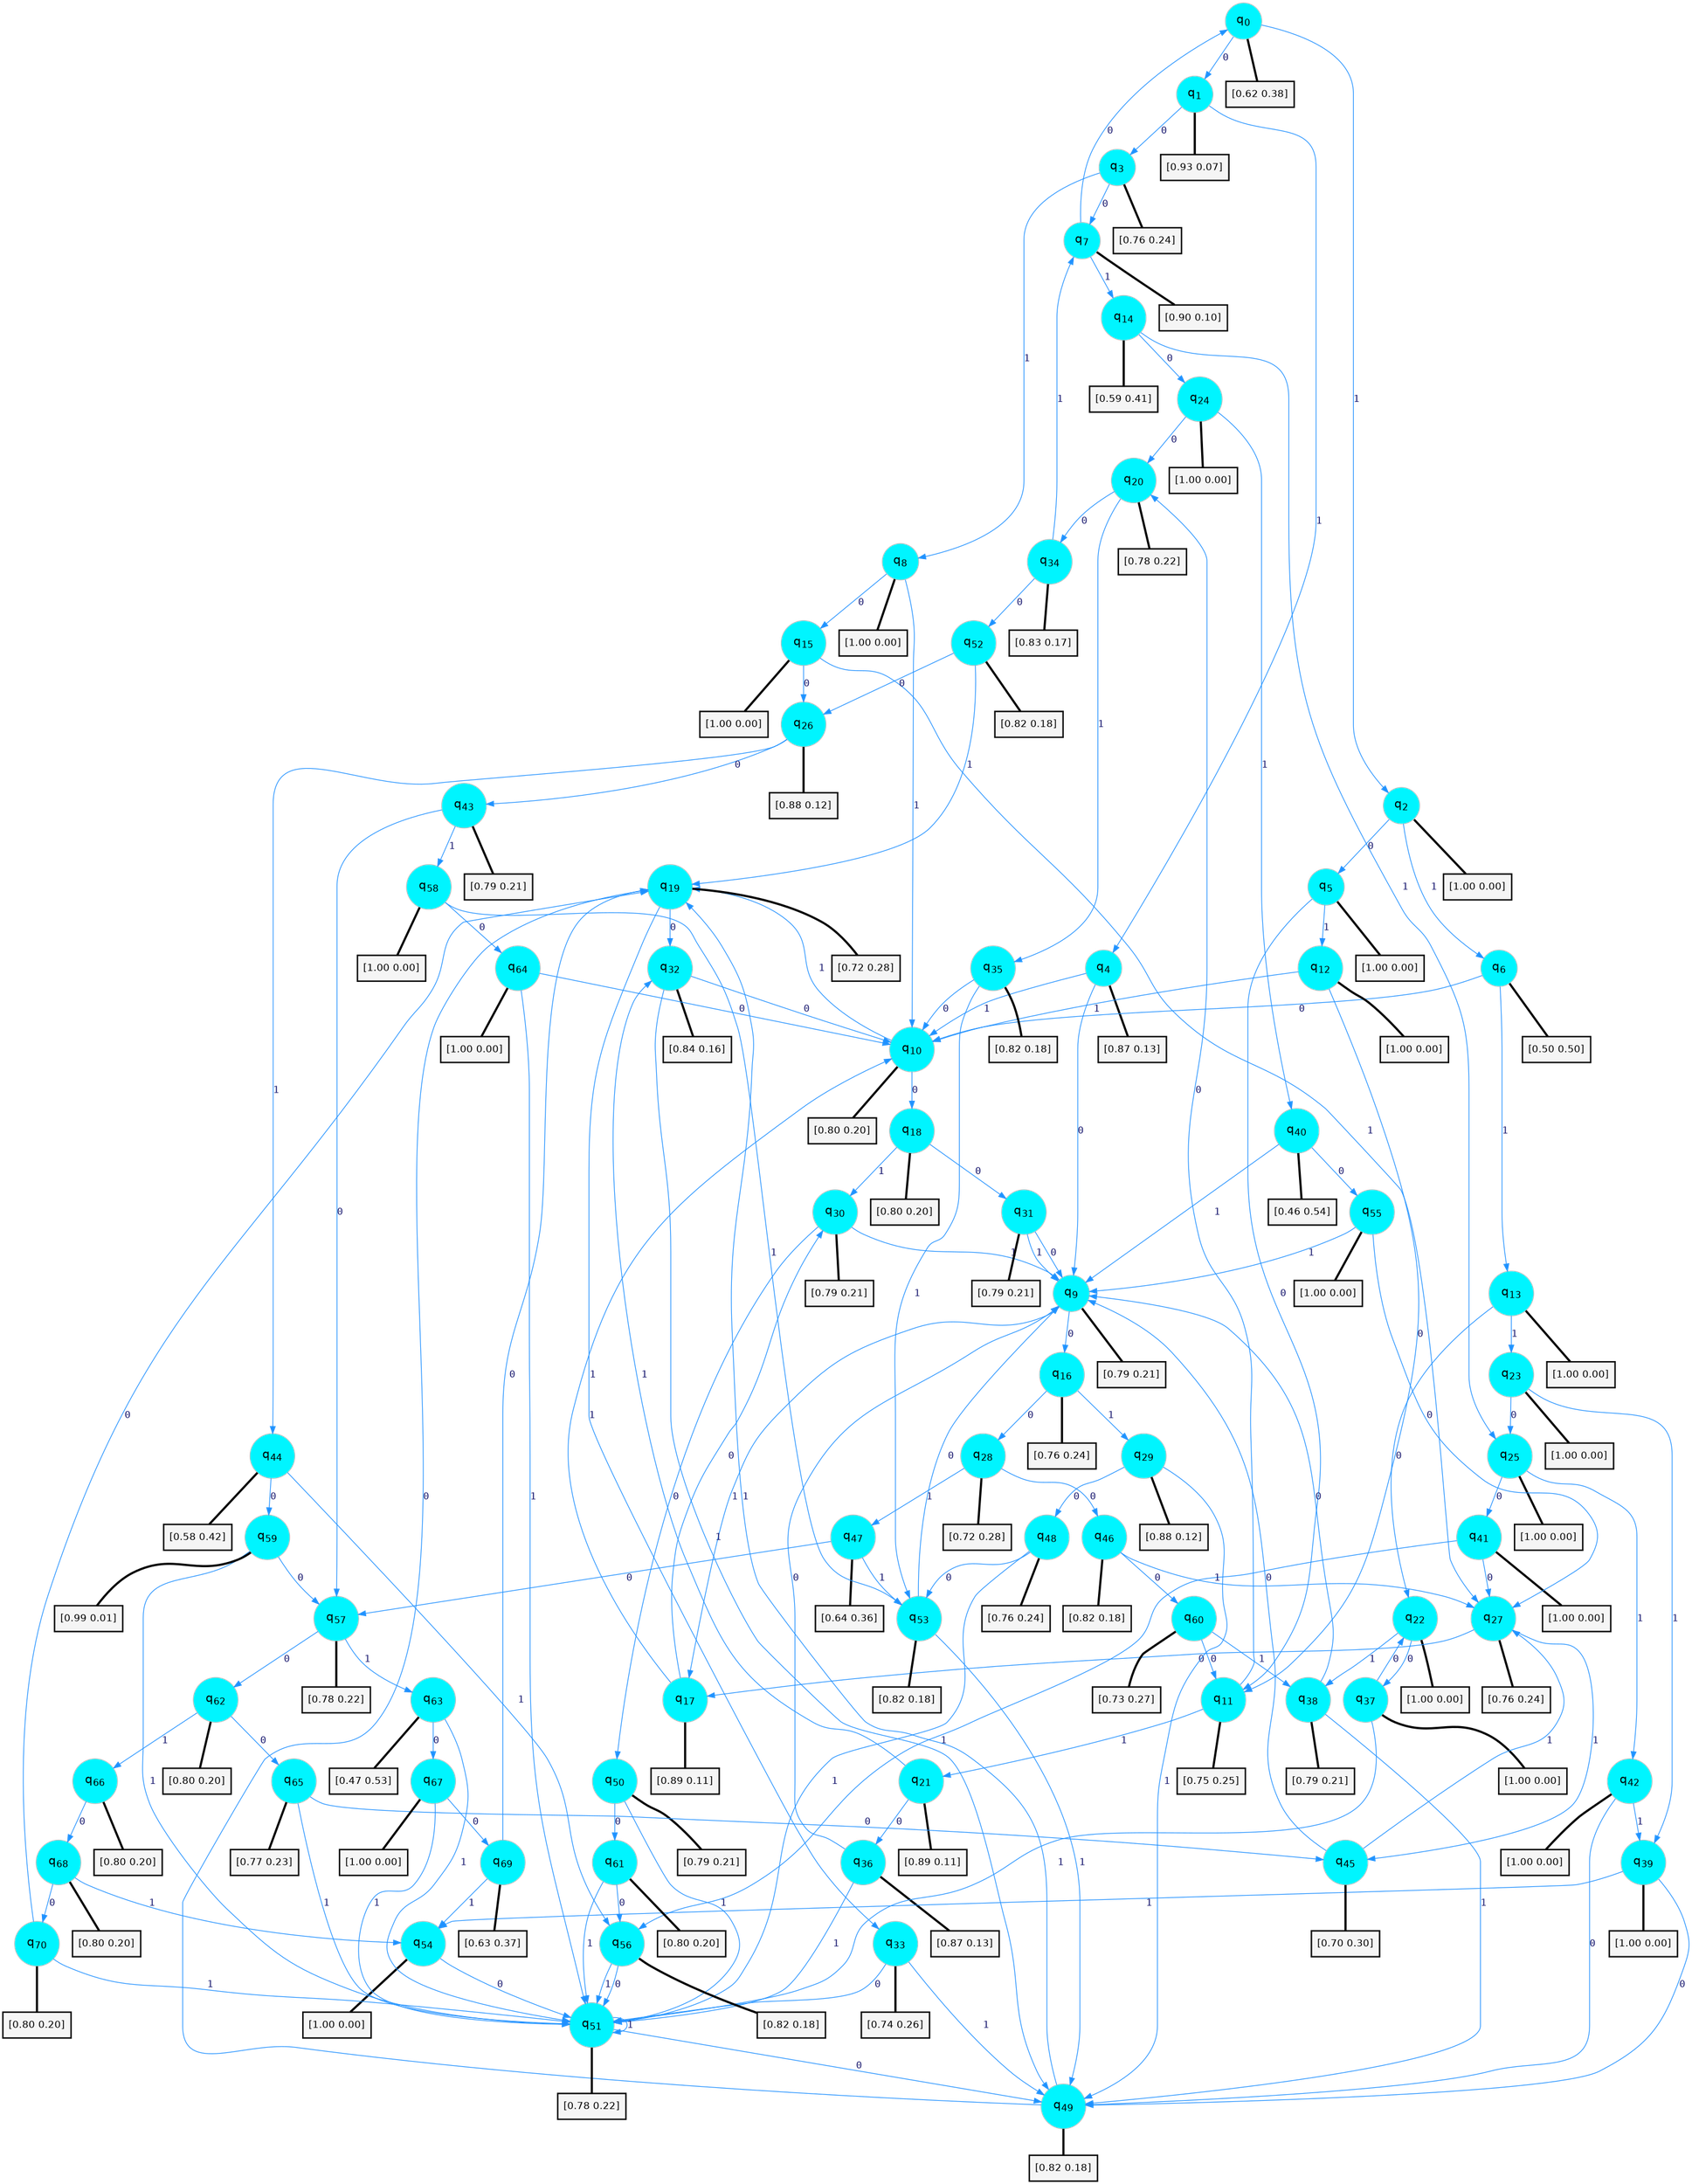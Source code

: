 digraph G {
graph [
bgcolor=transparent, dpi=300, rankdir=TD, size="40,25"];
node [
color=gray, fillcolor=turquoise1, fontcolor=black, fontname=Helvetica, fontsize=16, fontweight=bold, shape=circle, style=filled];
edge [
arrowsize=1, color=dodgerblue1, fontcolor=midnightblue, fontname=courier, fontweight=bold, penwidth=1, style=solid, weight=20];
0[label=<q<SUB>0</SUB>>];
1[label=<q<SUB>1</SUB>>];
2[label=<q<SUB>2</SUB>>];
3[label=<q<SUB>3</SUB>>];
4[label=<q<SUB>4</SUB>>];
5[label=<q<SUB>5</SUB>>];
6[label=<q<SUB>6</SUB>>];
7[label=<q<SUB>7</SUB>>];
8[label=<q<SUB>8</SUB>>];
9[label=<q<SUB>9</SUB>>];
10[label=<q<SUB>10</SUB>>];
11[label=<q<SUB>11</SUB>>];
12[label=<q<SUB>12</SUB>>];
13[label=<q<SUB>13</SUB>>];
14[label=<q<SUB>14</SUB>>];
15[label=<q<SUB>15</SUB>>];
16[label=<q<SUB>16</SUB>>];
17[label=<q<SUB>17</SUB>>];
18[label=<q<SUB>18</SUB>>];
19[label=<q<SUB>19</SUB>>];
20[label=<q<SUB>20</SUB>>];
21[label=<q<SUB>21</SUB>>];
22[label=<q<SUB>22</SUB>>];
23[label=<q<SUB>23</SUB>>];
24[label=<q<SUB>24</SUB>>];
25[label=<q<SUB>25</SUB>>];
26[label=<q<SUB>26</SUB>>];
27[label=<q<SUB>27</SUB>>];
28[label=<q<SUB>28</SUB>>];
29[label=<q<SUB>29</SUB>>];
30[label=<q<SUB>30</SUB>>];
31[label=<q<SUB>31</SUB>>];
32[label=<q<SUB>32</SUB>>];
33[label=<q<SUB>33</SUB>>];
34[label=<q<SUB>34</SUB>>];
35[label=<q<SUB>35</SUB>>];
36[label=<q<SUB>36</SUB>>];
37[label=<q<SUB>37</SUB>>];
38[label=<q<SUB>38</SUB>>];
39[label=<q<SUB>39</SUB>>];
40[label=<q<SUB>40</SUB>>];
41[label=<q<SUB>41</SUB>>];
42[label=<q<SUB>42</SUB>>];
43[label=<q<SUB>43</SUB>>];
44[label=<q<SUB>44</SUB>>];
45[label=<q<SUB>45</SUB>>];
46[label=<q<SUB>46</SUB>>];
47[label=<q<SUB>47</SUB>>];
48[label=<q<SUB>48</SUB>>];
49[label=<q<SUB>49</SUB>>];
50[label=<q<SUB>50</SUB>>];
51[label=<q<SUB>51</SUB>>];
52[label=<q<SUB>52</SUB>>];
53[label=<q<SUB>53</SUB>>];
54[label=<q<SUB>54</SUB>>];
55[label=<q<SUB>55</SUB>>];
56[label=<q<SUB>56</SUB>>];
57[label=<q<SUB>57</SUB>>];
58[label=<q<SUB>58</SUB>>];
59[label=<q<SUB>59</SUB>>];
60[label=<q<SUB>60</SUB>>];
61[label=<q<SUB>61</SUB>>];
62[label=<q<SUB>62</SUB>>];
63[label=<q<SUB>63</SUB>>];
64[label=<q<SUB>64</SUB>>];
65[label=<q<SUB>65</SUB>>];
66[label=<q<SUB>66</SUB>>];
67[label=<q<SUB>67</SUB>>];
68[label=<q<SUB>68</SUB>>];
69[label=<q<SUB>69</SUB>>];
70[label=<q<SUB>70</SUB>>];
71[label="[0.62 0.38]", shape=box,fontcolor=black, fontname=Helvetica, fontsize=14, penwidth=2, fillcolor=whitesmoke,color=black];
72[label="[0.93 0.07]", shape=box,fontcolor=black, fontname=Helvetica, fontsize=14, penwidth=2, fillcolor=whitesmoke,color=black];
73[label="[1.00 0.00]", shape=box,fontcolor=black, fontname=Helvetica, fontsize=14, penwidth=2, fillcolor=whitesmoke,color=black];
74[label="[0.76 0.24]", shape=box,fontcolor=black, fontname=Helvetica, fontsize=14, penwidth=2, fillcolor=whitesmoke,color=black];
75[label="[0.87 0.13]", shape=box,fontcolor=black, fontname=Helvetica, fontsize=14, penwidth=2, fillcolor=whitesmoke,color=black];
76[label="[1.00 0.00]", shape=box,fontcolor=black, fontname=Helvetica, fontsize=14, penwidth=2, fillcolor=whitesmoke,color=black];
77[label="[0.50 0.50]", shape=box,fontcolor=black, fontname=Helvetica, fontsize=14, penwidth=2, fillcolor=whitesmoke,color=black];
78[label="[0.90 0.10]", shape=box,fontcolor=black, fontname=Helvetica, fontsize=14, penwidth=2, fillcolor=whitesmoke,color=black];
79[label="[1.00 0.00]", shape=box,fontcolor=black, fontname=Helvetica, fontsize=14, penwidth=2, fillcolor=whitesmoke,color=black];
80[label="[0.79 0.21]", shape=box,fontcolor=black, fontname=Helvetica, fontsize=14, penwidth=2, fillcolor=whitesmoke,color=black];
81[label="[0.80 0.20]", shape=box,fontcolor=black, fontname=Helvetica, fontsize=14, penwidth=2, fillcolor=whitesmoke,color=black];
82[label="[0.75 0.25]", shape=box,fontcolor=black, fontname=Helvetica, fontsize=14, penwidth=2, fillcolor=whitesmoke,color=black];
83[label="[1.00 0.00]", shape=box,fontcolor=black, fontname=Helvetica, fontsize=14, penwidth=2, fillcolor=whitesmoke,color=black];
84[label="[1.00 0.00]", shape=box,fontcolor=black, fontname=Helvetica, fontsize=14, penwidth=2, fillcolor=whitesmoke,color=black];
85[label="[0.59 0.41]", shape=box,fontcolor=black, fontname=Helvetica, fontsize=14, penwidth=2, fillcolor=whitesmoke,color=black];
86[label="[1.00 0.00]", shape=box,fontcolor=black, fontname=Helvetica, fontsize=14, penwidth=2, fillcolor=whitesmoke,color=black];
87[label="[0.76 0.24]", shape=box,fontcolor=black, fontname=Helvetica, fontsize=14, penwidth=2, fillcolor=whitesmoke,color=black];
88[label="[0.89 0.11]", shape=box,fontcolor=black, fontname=Helvetica, fontsize=14, penwidth=2, fillcolor=whitesmoke,color=black];
89[label="[0.80 0.20]", shape=box,fontcolor=black, fontname=Helvetica, fontsize=14, penwidth=2, fillcolor=whitesmoke,color=black];
90[label="[0.72 0.28]", shape=box,fontcolor=black, fontname=Helvetica, fontsize=14, penwidth=2, fillcolor=whitesmoke,color=black];
91[label="[0.78 0.22]", shape=box,fontcolor=black, fontname=Helvetica, fontsize=14, penwidth=2, fillcolor=whitesmoke,color=black];
92[label="[0.89 0.11]", shape=box,fontcolor=black, fontname=Helvetica, fontsize=14, penwidth=2, fillcolor=whitesmoke,color=black];
93[label="[1.00 0.00]", shape=box,fontcolor=black, fontname=Helvetica, fontsize=14, penwidth=2, fillcolor=whitesmoke,color=black];
94[label="[1.00 0.00]", shape=box,fontcolor=black, fontname=Helvetica, fontsize=14, penwidth=2, fillcolor=whitesmoke,color=black];
95[label="[1.00 0.00]", shape=box,fontcolor=black, fontname=Helvetica, fontsize=14, penwidth=2, fillcolor=whitesmoke,color=black];
96[label="[1.00 0.00]", shape=box,fontcolor=black, fontname=Helvetica, fontsize=14, penwidth=2, fillcolor=whitesmoke,color=black];
97[label="[0.88 0.12]", shape=box,fontcolor=black, fontname=Helvetica, fontsize=14, penwidth=2, fillcolor=whitesmoke,color=black];
98[label="[0.76 0.24]", shape=box,fontcolor=black, fontname=Helvetica, fontsize=14, penwidth=2, fillcolor=whitesmoke,color=black];
99[label="[0.72 0.28]", shape=box,fontcolor=black, fontname=Helvetica, fontsize=14, penwidth=2, fillcolor=whitesmoke,color=black];
100[label="[0.88 0.12]", shape=box,fontcolor=black, fontname=Helvetica, fontsize=14, penwidth=2, fillcolor=whitesmoke,color=black];
101[label="[0.79 0.21]", shape=box,fontcolor=black, fontname=Helvetica, fontsize=14, penwidth=2, fillcolor=whitesmoke,color=black];
102[label="[0.79 0.21]", shape=box,fontcolor=black, fontname=Helvetica, fontsize=14, penwidth=2, fillcolor=whitesmoke,color=black];
103[label="[0.84 0.16]", shape=box,fontcolor=black, fontname=Helvetica, fontsize=14, penwidth=2, fillcolor=whitesmoke,color=black];
104[label="[0.74 0.26]", shape=box,fontcolor=black, fontname=Helvetica, fontsize=14, penwidth=2, fillcolor=whitesmoke,color=black];
105[label="[0.83 0.17]", shape=box,fontcolor=black, fontname=Helvetica, fontsize=14, penwidth=2, fillcolor=whitesmoke,color=black];
106[label="[0.82 0.18]", shape=box,fontcolor=black, fontname=Helvetica, fontsize=14, penwidth=2, fillcolor=whitesmoke,color=black];
107[label="[0.87 0.13]", shape=box,fontcolor=black, fontname=Helvetica, fontsize=14, penwidth=2, fillcolor=whitesmoke,color=black];
108[label="[1.00 0.00]", shape=box,fontcolor=black, fontname=Helvetica, fontsize=14, penwidth=2, fillcolor=whitesmoke,color=black];
109[label="[0.79 0.21]", shape=box,fontcolor=black, fontname=Helvetica, fontsize=14, penwidth=2, fillcolor=whitesmoke,color=black];
110[label="[1.00 0.00]", shape=box,fontcolor=black, fontname=Helvetica, fontsize=14, penwidth=2, fillcolor=whitesmoke,color=black];
111[label="[0.46 0.54]", shape=box,fontcolor=black, fontname=Helvetica, fontsize=14, penwidth=2, fillcolor=whitesmoke,color=black];
112[label="[1.00 0.00]", shape=box,fontcolor=black, fontname=Helvetica, fontsize=14, penwidth=2, fillcolor=whitesmoke,color=black];
113[label="[1.00 0.00]", shape=box,fontcolor=black, fontname=Helvetica, fontsize=14, penwidth=2, fillcolor=whitesmoke,color=black];
114[label="[0.79 0.21]", shape=box,fontcolor=black, fontname=Helvetica, fontsize=14, penwidth=2, fillcolor=whitesmoke,color=black];
115[label="[0.58 0.42]", shape=box,fontcolor=black, fontname=Helvetica, fontsize=14, penwidth=2, fillcolor=whitesmoke,color=black];
116[label="[0.70 0.30]", shape=box,fontcolor=black, fontname=Helvetica, fontsize=14, penwidth=2, fillcolor=whitesmoke,color=black];
117[label="[0.82 0.18]", shape=box,fontcolor=black, fontname=Helvetica, fontsize=14, penwidth=2, fillcolor=whitesmoke,color=black];
118[label="[0.64 0.36]", shape=box,fontcolor=black, fontname=Helvetica, fontsize=14, penwidth=2, fillcolor=whitesmoke,color=black];
119[label="[0.76 0.24]", shape=box,fontcolor=black, fontname=Helvetica, fontsize=14, penwidth=2, fillcolor=whitesmoke,color=black];
120[label="[0.82 0.18]", shape=box,fontcolor=black, fontname=Helvetica, fontsize=14, penwidth=2, fillcolor=whitesmoke,color=black];
121[label="[0.79 0.21]", shape=box,fontcolor=black, fontname=Helvetica, fontsize=14, penwidth=2, fillcolor=whitesmoke,color=black];
122[label="[0.78 0.22]", shape=box,fontcolor=black, fontname=Helvetica, fontsize=14, penwidth=2, fillcolor=whitesmoke,color=black];
123[label="[0.82 0.18]", shape=box,fontcolor=black, fontname=Helvetica, fontsize=14, penwidth=2, fillcolor=whitesmoke,color=black];
124[label="[0.82 0.18]", shape=box,fontcolor=black, fontname=Helvetica, fontsize=14, penwidth=2, fillcolor=whitesmoke,color=black];
125[label="[1.00 0.00]", shape=box,fontcolor=black, fontname=Helvetica, fontsize=14, penwidth=2, fillcolor=whitesmoke,color=black];
126[label="[1.00 0.00]", shape=box,fontcolor=black, fontname=Helvetica, fontsize=14, penwidth=2, fillcolor=whitesmoke,color=black];
127[label="[0.82 0.18]", shape=box,fontcolor=black, fontname=Helvetica, fontsize=14, penwidth=2, fillcolor=whitesmoke,color=black];
128[label="[0.78 0.22]", shape=box,fontcolor=black, fontname=Helvetica, fontsize=14, penwidth=2, fillcolor=whitesmoke,color=black];
129[label="[1.00 0.00]", shape=box,fontcolor=black, fontname=Helvetica, fontsize=14, penwidth=2, fillcolor=whitesmoke,color=black];
130[label="[0.99 0.01]", shape=box,fontcolor=black, fontname=Helvetica, fontsize=14, penwidth=2, fillcolor=whitesmoke,color=black];
131[label="[0.73 0.27]", shape=box,fontcolor=black, fontname=Helvetica, fontsize=14, penwidth=2, fillcolor=whitesmoke,color=black];
132[label="[0.80 0.20]", shape=box,fontcolor=black, fontname=Helvetica, fontsize=14, penwidth=2, fillcolor=whitesmoke,color=black];
133[label="[0.80 0.20]", shape=box,fontcolor=black, fontname=Helvetica, fontsize=14, penwidth=2, fillcolor=whitesmoke,color=black];
134[label="[0.47 0.53]", shape=box,fontcolor=black, fontname=Helvetica, fontsize=14, penwidth=2, fillcolor=whitesmoke,color=black];
135[label="[1.00 0.00]", shape=box,fontcolor=black, fontname=Helvetica, fontsize=14, penwidth=2, fillcolor=whitesmoke,color=black];
136[label="[0.77 0.23]", shape=box,fontcolor=black, fontname=Helvetica, fontsize=14, penwidth=2, fillcolor=whitesmoke,color=black];
137[label="[0.80 0.20]", shape=box,fontcolor=black, fontname=Helvetica, fontsize=14, penwidth=2, fillcolor=whitesmoke,color=black];
138[label="[1.00 0.00]", shape=box,fontcolor=black, fontname=Helvetica, fontsize=14, penwidth=2, fillcolor=whitesmoke,color=black];
139[label="[0.80 0.20]", shape=box,fontcolor=black, fontname=Helvetica, fontsize=14, penwidth=2, fillcolor=whitesmoke,color=black];
140[label="[0.63 0.37]", shape=box,fontcolor=black, fontname=Helvetica, fontsize=14, penwidth=2, fillcolor=whitesmoke,color=black];
141[label="[0.80 0.20]", shape=box,fontcolor=black, fontname=Helvetica, fontsize=14, penwidth=2, fillcolor=whitesmoke,color=black];
0->1 [label=0];
0->2 [label=1];
0->71 [arrowhead=none, penwidth=3,color=black];
1->3 [label=0];
1->4 [label=1];
1->72 [arrowhead=none, penwidth=3,color=black];
2->5 [label=0];
2->6 [label=1];
2->73 [arrowhead=none, penwidth=3,color=black];
3->7 [label=0];
3->8 [label=1];
3->74 [arrowhead=none, penwidth=3,color=black];
4->9 [label=0];
4->10 [label=1];
4->75 [arrowhead=none, penwidth=3,color=black];
5->11 [label=0];
5->12 [label=1];
5->76 [arrowhead=none, penwidth=3,color=black];
6->10 [label=0];
6->13 [label=1];
6->77 [arrowhead=none, penwidth=3,color=black];
7->0 [label=0];
7->14 [label=1];
7->78 [arrowhead=none, penwidth=3,color=black];
8->15 [label=0];
8->10 [label=1];
8->79 [arrowhead=none, penwidth=3,color=black];
9->16 [label=0];
9->17 [label=1];
9->80 [arrowhead=none, penwidth=3,color=black];
10->18 [label=0];
10->19 [label=1];
10->81 [arrowhead=none, penwidth=3,color=black];
11->20 [label=0];
11->21 [label=1];
11->82 [arrowhead=none, penwidth=3,color=black];
12->11 [label=0];
12->10 [label=1];
12->83 [arrowhead=none, penwidth=3,color=black];
13->22 [label=0];
13->23 [label=1];
13->84 [arrowhead=none, penwidth=3,color=black];
14->24 [label=0];
14->25 [label=1];
14->85 [arrowhead=none, penwidth=3,color=black];
15->26 [label=0];
15->27 [label=1];
15->86 [arrowhead=none, penwidth=3,color=black];
16->28 [label=0];
16->29 [label=1];
16->87 [arrowhead=none, penwidth=3,color=black];
17->30 [label=0];
17->10 [label=1];
17->88 [arrowhead=none, penwidth=3,color=black];
18->31 [label=0];
18->30 [label=1];
18->89 [arrowhead=none, penwidth=3,color=black];
19->32 [label=0];
19->33 [label=1];
19->90 [arrowhead=none, penwidth=3,color=black];
20->34 [label=0];
20->35 [label=1];
20->91 [arrowhead=none, penwidth=3,color=black];
21->36 [label=0];
21->32 [label=1];
21->92 [arrowhead=none, penwidth=3,color=black];
22->37 [label=0];
22->38 [label=1];
22->93 [arrowhead=none, penwidth=3,color=black];
23->25 [label=0];
23->39 [label=1];
23->94 [arrowhead=none, penwidth=3,color=black];
24->20 [label=0];
24->40 [label=1];
24->95 [arrowhead=none, penwidth=3,color=black];
25->41 [label=0];
25->42 [label=1];
25->96 [arrowhead=none, penwidth=3,color=black];
26->43 [label=0];
26->44 [label=1];
26->97 [arrowhead=none, penwidth=3,color=black];
27->17 [label=0];
27->45 [label=1];
27->98 [arrowhead=none, penwidth=3,color=black];
28->46 [label=0];
28->47 [label=1];
28->99 [arrowhead=none, penwidth=3,color=black];
29->48 [label=0];
29->49 [label=1];
29->100 [arrowhead=none, penwidth=3,color=black];
30->50 [label=0];
30->9 [label=1];
30->101 [arrowhead=none, penwidth=3,color=black];
31->9 [label=0];
31->9 [label=1];
31->102 [arrowhead=none, penwidth=3,color=black];
32->10 [label=0];
32->49 [label=1];
32->103 [arrowhead=none, penwidth=3,color=black];
33->51 [label=0];
33->49 [label=1];
33->104 [arrowhead=none, penwidth=3,color=black];
34->52 [label=0];
34->7 [label=1];
34->105 [arrowhead=none, penwidth=3,color=black];
35->10 [label=0];
35->53 [label=1];
35->106 [arrowhead=none, penwidth=3,color=black];
36->9 [label=0];
36->51 [label=1];
36->107 [arrowhead=none, penwidth=3,color=black];
37->22 [label=0];
37->51 [label=1];
37->108 [arrowhead=none, penwidth=3,color=black];
38->9 [label=0];
38->49 [label=1];
38->109 [arrowhead=none, penwidth=3,color=black];
39->49 [label=0];
39->54 [label=1];
39->110 [arrowhead=none, penwidth=3,color=black];
40->55 [label=0];
40->9 [label=1];
40->111 [arrowhead=none, penwidth=3,color=black];
41->27 [label=0];
41->56 [label=1];
41->112 [arrowhead=none, penwidth=3,color=black];
42->49 [label=0];
42->39 [label=1];
42->113 [arrowhead=none, penwidth=3,color=black];
43->57 [label=0];
43->58 [label=1];
43->114 [arrowhead=none, penwidth=3,color=black];
44->59 [label=0];
44->56 [label=1];
44->115 [arrowhead=none, penwidth=3,color=black];
45->9 [label=0];
45->27 [label=1];
45->116 [arrowhead=none, penwidth=3,color=black];
46->60 [label=0];
46->27 [label=1];
46->117 [arrowhead=none, penwidth=3,color=black];
47->57 [label=0];
47->53 [label=1];
47->118 [arrowhead=none, penwidth=3,color=black];
48->53 [label=0];
48->51 [label=1];
48->119 [arrowhead=none, penwidth=3,color=black];
49->19 [label=0];
49->19 [label=1];
49->120 [arrowhead=none, penwidth=3,color=black];
50->61 [label=0];
50->51 [label=1];
50->121 [arrowhead=none, penwidth=3,color=black];
51->49 [label=0];
51->51 [label=1];
51->122 [arrowhead=none, penwidth=3,color=black];
52->26 [label=0];
52->19 [label=1];
52->123 [arrowhead=none, penwidth=3,color=black];
53->9 [label=0];
53->49 [label=1];
53->124 [arrowhead=none, penwidth=3,color=black];
54->51 [label=0];
54->125 [arrowhead=none, penwidth=3,color=black];
55->27 [label=0];
55->9 [label=1];
55->126 [arrowhead=none, penwidth=3,color=black];
56->51 [label=0];
56->51 [label=1];
56->127 [arrowhead=none, penwidth=3,color=black];
57->62 [label=0];
57->63 [label=1];
57->128 [arrowhead=none, penwidth=3,color=black];
58->64 [label=0];
58->53 [label=1];
58->129 [arrowhead=none, penwidth=3,color=black];
59->57 [label=0];
59->51 [label=1];
59->130 [arrowhead=none, penwidth=3,color=black];
60->11 [label=0];
60->38 [label=1];
60->131 [arrowhead=none, penwidth=3,color=black];
61->56 [label=0];
61->51 [label=1];
61->132 [arrowhead=none, penwidth=3,color=black];
62->65 [label=0];
62->66 [label=1];
62->133 [arrowhead=none, penwidth=3,color=black];
63->67 [label=0];
63->51 [label=1];
63->134 [arrowhead=none, penwidth=3,color=black];
64->10 [label=0];
64->51 [label=1];
64->135 [arrowhead=none, penwidth=3,color=black];
65->45 [label=0];
65->51 [label=1];
65->136 [arrowhead=none, penwidth=3,color=black];
66->68 [label=0];
66->137 [arrowhead=none, penwidth=3,color=black];
67->69 [label=0];
67->51 [label=1];
67->138 [arrowhead=none, penwidth=3,color=black];
68->70 [label=0];
68->54 [label=1];
68->139 [arrowhead=none, penwidth=3,color=black];
69->19 [label=0];
69->54 [label=1];
69->140 [arrowhead=none, penwidth=3,color=black];
70->19 [label=0];
70->51 [label=1];
70->141 [arrowhead=none, penwidth=3,color=black];
}
